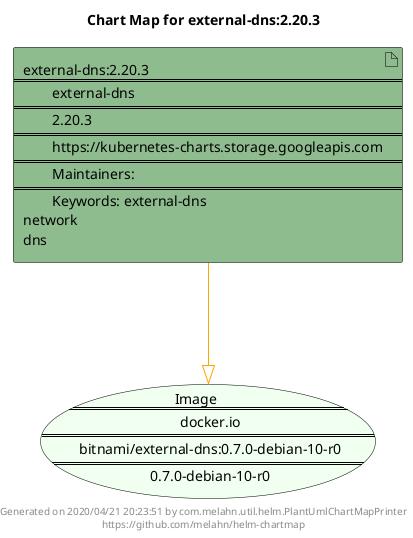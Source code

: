 @startuml
skinparam linetype ortho
skinparam backgroundColor white
skinparam usecaseBorderColor black
skinparam usecaseArrowColor LightSlateGray
skinparam artifactBorderColor black
skinparam artifactArrowColor LightSlateGray

title Chart Map for external-dns:2.20.3

'There is one referenced Helm Chart
artifact "external-dns:2.20.3\n====\n\texternal-dns\n====\n\t2.20.3\n====\n\thttps://kubernetes-charts.storage.googleapis.com\n====\n\tMaintainers: \n====\n\tKeywords: external-dns\nnetwork\ndns" as external_dns_2_20_3 #DarkSeaGreen

'There is one referenced Docker Image
usecase "Image\n====\n\tdocker.io\n====\n\tbitnami/external-dns:0.7.0-debian-10-r0\n====\n\t0.7.0-debian-10-r0" as docker_io_bitnami_external_dns_0_7_0_debian_10_r0 #HoneyDew

'Chart Dependencies
external_dns_2_20_3--[#orange]-|>docker_io_bitnami_external_dns_0_7_0_debian_10_r0

center footer Generated on 2020/04/21 20:23:51 by com.melahn.util.helm.PlantUmlChartMapPrinter\nhttps://github.com/melahn/helm-chartmap
@enduml
